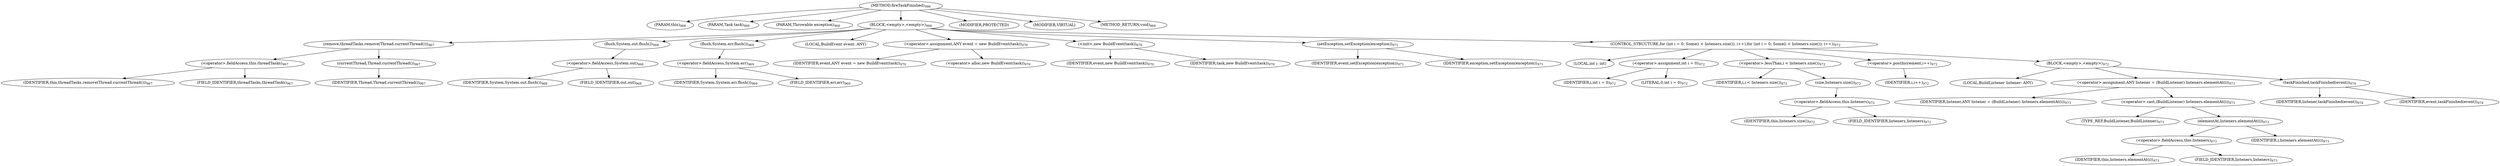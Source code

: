 digraph "fireTaskFinished" {  
"2605" [label = <(METHOD,fireTaskFinished)<SUB>966</SUB>> ]
"2606" [label = <(PARAM,this)<SUB>966</SUB>> ]
"2607" [label = <(PARAM,Task task)<SUB>966</SUB>> ]
"2608" [label = <(PARAM,Throwable exception)<SUB>966</SUB>> ]
"2609" [label = <(BLOCK,&lt;empty&gt;,&lt;empty&gt;)<SUB>966</SUB>> ]
"2610" [label = <(remove,threadTasks.remove(Thread.currentThread()))<SUB>967</SUB>> ]
"2611" [label = <(&lt;operator&gt;.fieldAccess,this.threadTasks)<SUB>967</SUB>> ]
"2612" [label = <(IDENTIFIER,this,threadTasks.remove(Thread.currentThread()))<SUB>967</SUB>> ]
"2613" [label = <(FIELD_IDENTIFIER,threadTasks,threadTasks)<SUB>967</SUB>> ]
"2614" [label = <(currentThread,Thread.currentThread())<SUB>967</SUB>> ]
"2615" [label = <(IDENTIFIER,Thread,Thread.currentThread())<SUB>967</SUB>> ]
"2616" [label = <(flush,System.out.flush())<SUB>968</SUB>> ]
"2617" [label = <(&lt;operator&gt;.fieldAccess,System.out)<SUB>968</SUB>> ]
"2618" [label = <(IDENTIFIER,System,System.out.flush())<SUB>968</SUB>> ]
"2619" [label = <(FIELD_IDENTIFIER,out,out)<SUB>968</SUB>> ]
"2620" [label = <(flush,System.err.flush())<SUB>969</SUB>> ]
"2621" [label = <(&lt;operator&gt;.fieldAccess,System.err)<SUB>969</SUB>> ]
"2622" [label = <(IDENTIFIER,System,System.err.flush())<SUB>969</SUB>> ]
"2623" [label = <(FIELD_IDENTIFIER,err,err)<SUB>969</SUB>> ]
"127" [label = <(LOCAL,BuildEvent event: ANY)> ]
"2624" [label = <(&lt;operator&gt;.assignment,ANY event = new BuildEvent(task))<SUB>970</SUB>> ]
"2625" [label = <(IDENTIFIER,event,ANY event = new BuildEvent(task))<SUB>970</SUB>> ]
"2626" [label = <(&lt;operator&gt;.alloc,new BuildEvent(task))<SUB>970</SUB>> ]
"2627" [label = <(&lt;init&gt;,new BuildEvent(task))<SUB>970</SUB>> ]
"126" [label = <(IDENTIFIER,event,new BuildEvent(task))<SUB>970</SUB>> ]
"2628" [label = <(IDENTIFIER,task,new BuildEvent(task))<SUB>970</SUB>> ]
"2629" [label = <(setException,setException(exception))<SUB>971</SUB>> ]
"2630" [label = <(IDENTIFIER,event,setException(exception))<SUB>971</SUB>> ]
"2631" [label = <(IDENTIFIER,exception,setException(exception))<SUB>971</SUB>> ]
"2632" [label = <(CONTROL_STRUCTURE,for (int i = 0; Some(i &lt; listeners.size()); i++),for (int i = 0; Some(i &lt; listeners.size()); i++))<SUB>972</SUB>> ]
"2633" [label = <(LOCAL,int i: int)> ]
"2634" [label = <(&lt;operator&gt;.assignment,int i = 0)<SUB>972</SUB>> ]
"2635" [label = <(IDENTIFIER,i,int i = 0)<SUB>972</SUB>> ]
"2636" [label = <(LITERAL,0,int i = 0)<SUB>972</SUB>> ]
"2637" [label = <(&lt;operator&gt;.lessThan,i &lt; listeners.size())<SUB>972</SUB>> ]
"2638" [label = <(IDENTIFIER,i,i &lt; listeners.size())<SUB>972</SUB>> ]
"2639" [label = <(size,listeners.size())<SUB>972</SUB>> ]
"2640" [label = <(&lt;operator&gt;.fieldAccess,this.listeners)<SUB>972</SUB>> ]
"2641" [label = <(IDENTIFIER,this,listeners.size())<SUB>972</SUB>> ]
"2642" [label = <(FIELD_IDENTIFIER,listeners,listeners)<SUB>972</SUB>> ]
"2643" [label = <(&lt;operator&gt;.postIncrement,i++)<SUB>972</SUB>> ]
"2644" [label = <(IDENTIFIER,i,i++)<SUB>972</SUB>> ]
"2645" [label = <(BLOCK,&lt;empty&gt;,&lt;empty&gt;)<SUB>972</SUB>> ]
"2646" [label = <(LOCAL,BuildListener listener: ANY)> ]
"2647" [label = <(&lt;operator&gt;.assignment,ANY listener = (BuildListener) listeners.elementAt(i))<SUB>973</SUB>> ]
"2648" [label = <(IDENTIFIER,listener,ANY listener = (BuildListener) listeners.elementAt(i))<SUB>973</SUB>> ]
"2649" [label = <(&lt;operator&gt;.cast,(BuildListener) listeners.elementAt(i))<SUB>973</SUB>> ]
"2650" [label = <(TYPE_REF,BuildListener,BuildListener)<SUB>973</SUB>> ]
"2651" [label = <(elementAt,listeners.elementAt(i))<SUB>973</SUB>> ]
"2652" [label = <(&lt;operator&gt;.fieldAccess,this.listeners)<SUB>973</SUB>> ]
"2653" [label = <(IDENTIFIER,this,listeners.elementAt(i))<SUB>973</SUB>> ]
"2654" [label = <(FIELD_IDENTIFIER,listeners,listeners)<SUB>973</SUB>> ]
"2655" [label = <(IDENTIFIER,i,listeners.elementAt(i))<SUB>973</SUB>> ]
"2656" [label = <(taskFinished,taskFinished(event))<SUB>974</SUB>> ]
"2657" [label = <(IDENTIFIER,listener,taskFinished(event))<SUB>974</SUB>> ]
"2658" [label = <(IDENTIFIER,event,taskFinished(event))<SUB>974</SUB>> ]
"2659" [label = <(MODIFIER,PROTECTED)> ]
"2660" [label = <(MODIFIER,VIRTUAL)> ]
"2661" [label = <(METHOD_RETURN,void)<SUB>966</SUB>> ]
  "2605" -> "2606" 
  "2605" -> "2607" 
  "2605" -> "2608" 
  "2605" -> "2609" 
  "2605" -> "2659" 
  "2605" -> "2660" 
  "2605" -> "2661" 
  "2609" -> "2610" 
  "2609" -> "2616" 
  "2609" -> "2620" 
  "2609" -> "127" 
  "2609" -> "2624" 
  "2609" -> "2627" 
  "2609" -> "2629" 
  "2609" -> "2632" 
  "2610" -> "2611" 
  "2610" -> "2614" 
  "2611" -> "2612" 
  "2611" -> "2613" 
  "2614" -> "2615" 
  "2616" -> "2617" 
  "2617" -> "2618" 
  "2617" -> "2619" 
  "2620" -> "2621" 
  "2621" -> "2622" 
  "2621" -> "2623" 
  "2624" -> "2625" 
  "2624" -> "2626" 
  "2627" -> "126" 
  "2627" -> "2628" 
  "2629" -> "2630" 
  "2629" -> "2631" 
  "2632" -> "2633" 
  "2632" -> "2634" 
  "2632" -> "2637" 
  "2632" -> "2643" 
  "2632" -> "2645" 
  "2634" -> "2635" 
  "2634" -> "2636" 
  "2637" -> "2638" 
  "2637" -> "2639" 
  "2639" -> "2640" 
  "2640" -> "2641" 
  "2640" -> "2642" 
  "2643" -> "2644" 
  "2645" -> "2646" 
  "2645" -> "2647" 
  "2645" -> "2656" 
  "2647" -> "2648" 
  "2647" -> "2649" 
  "2649" -> "2650" 
  "2649" -> "2651" 
  "2651" -> "2652" 
  "2651" -> "2655" 
  "2652" -> "2653" 
  "2652" -> "2654" 
  "2656" -> "2657" 
  "2656" -> "2658" 
}
